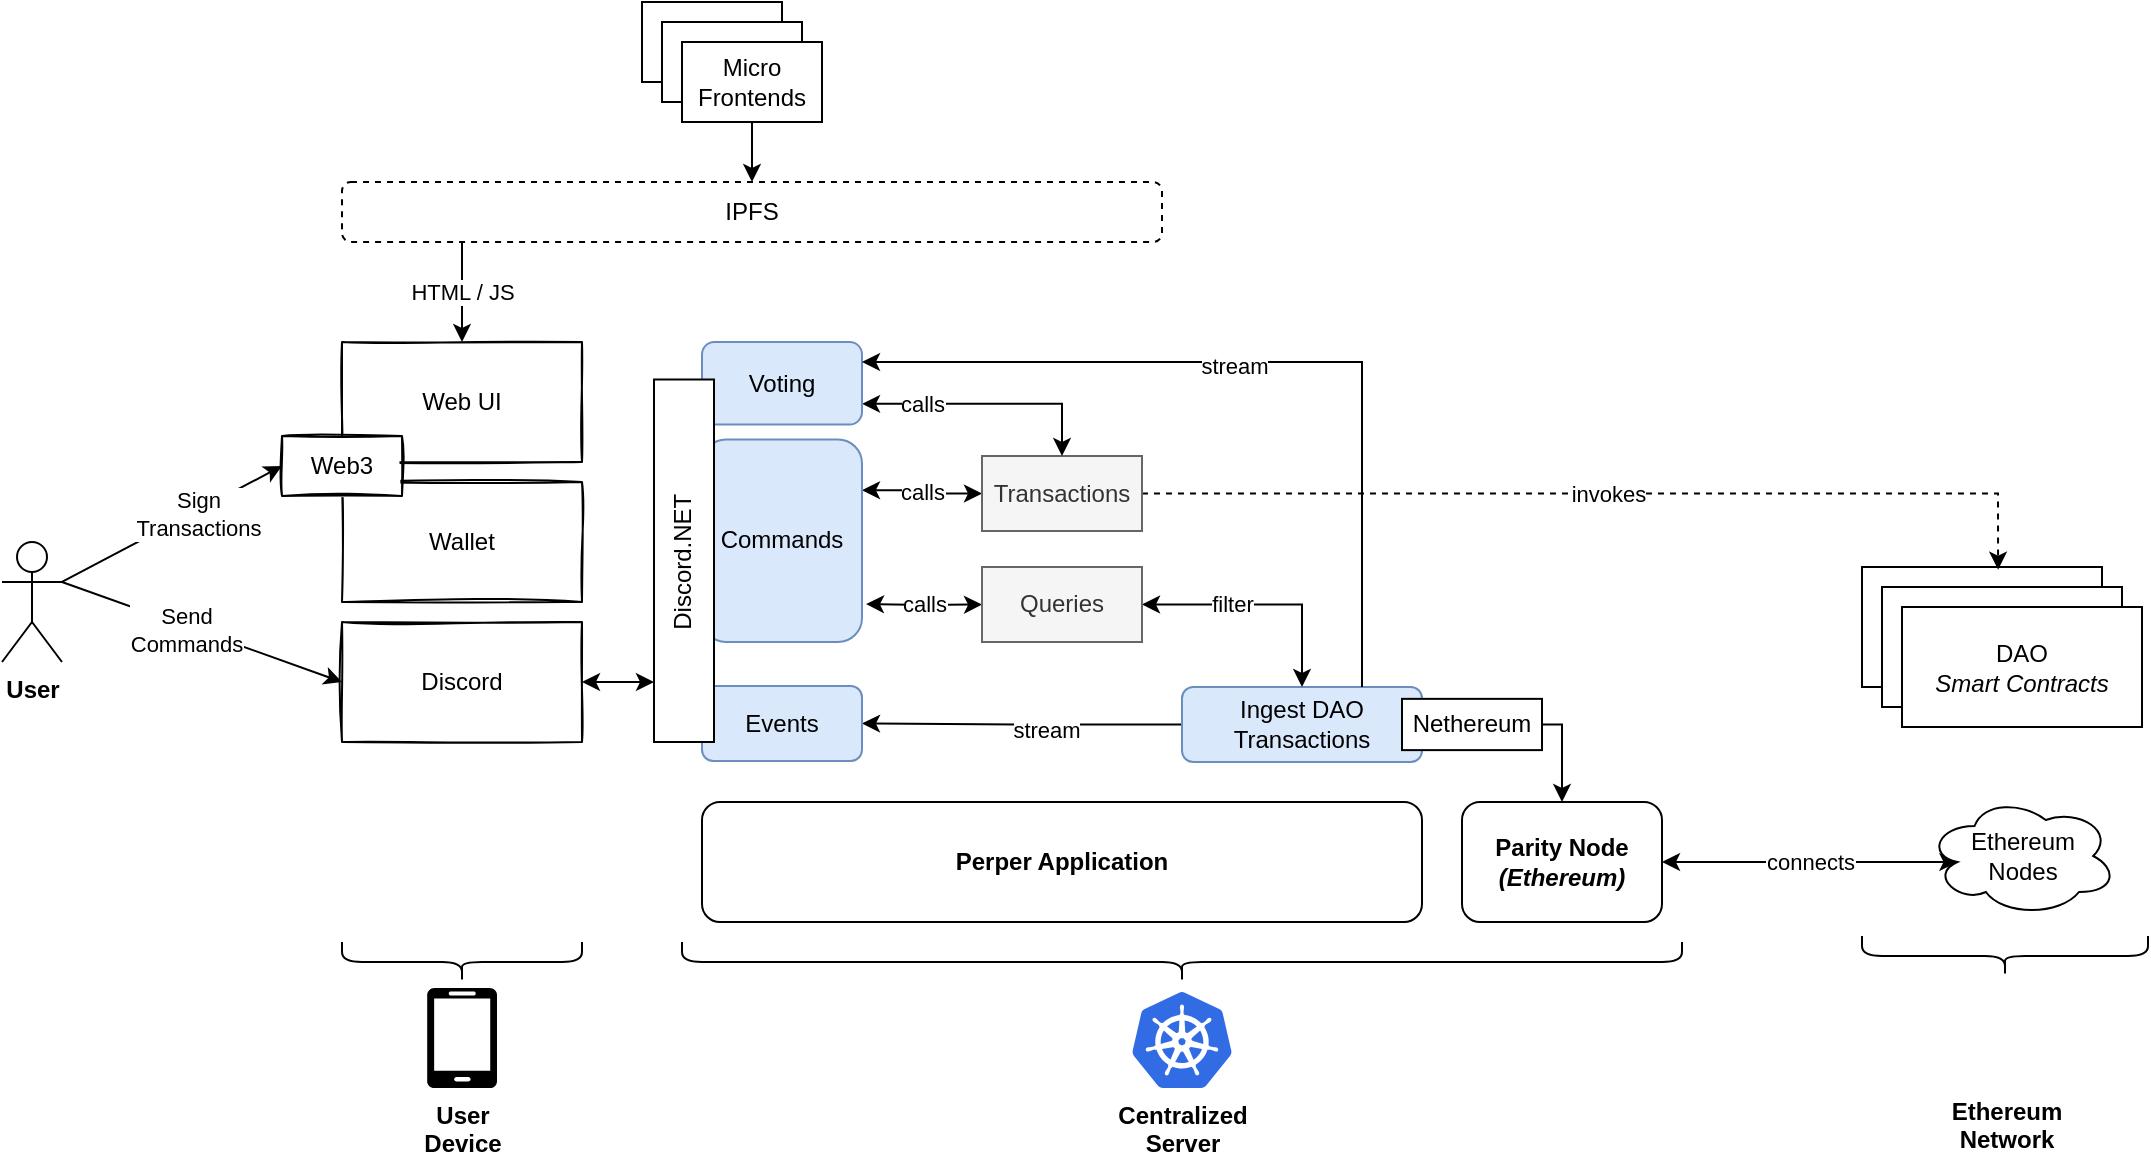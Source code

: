 <mxfile version="14.9.5" type="github">
  <diagram id="rnWuezDNMW71eREbhoyn" name="Page-1">
    <mxGraphModel dx="1888" dy="579" grid="1" gridSize="10" guides="1" tooltips="1" connect="1" arrows="1" fold="1" page="1" pageScale="1" pageWidth="850" pageHeight="1100" math="0" shadow="0">
      <root>
        <mxCell id="0" />
        <mxCell id="1" parent="0" />
        <mxCell id="7_TfvVV6yA6XL2RTCpmT-36" value="connects" style="edgeStyle=orthogonalEdgeStyle;rounded=0;orthogonalLoop=1;jettySize=auto;html=1;entryX=0.16;entryY=0.55;entryDx=0;entryDy=0;entryPerimeter=0;startArrow=classic;startFill=1;" parent="1" source="7_TfvVV6yA6XL2RTCpmT-3" target="7_TfvVV6yA6XL2RTCpmT-9" edge="1">
          <mxGeometry relative="1" as="geometry" />
        </mxCell>
        <mxCell id="7_TfvVV6yA6XL2RTCpmT-3" value="Parity Node&lt;br&gt;&lt;i&gt;(Ethereum)&lt;/i&gt;" style="rounded=1;whiteSpace=wrap;html=1;fontStyle=1" parent="1" vertex="1">
          <mxGeometry x="420" y="440" width="100" height="60" as="geometry" />
        </mxCell>
        <mxCell id="7_TfvVV6yA6XL2RTCpmT-4" value="Discord" style="rounded=0;whiteSpace=wrap;html=1;sketch=1;" parent="1" vertex="1">
          <mxGeometry x="-140" y="350" width="120" height="60" as="geometry" />
        </mxCell>
        <mxCell id="7_TfvVV6yA6XL2RTCpmT-5" value="User" style="shape=umlActor;verticalLabelPosition=bottom;verticalAlign=top;html=1;outlineConnect=0;fontStyle=1" parent="1" vertex="1">
          <mxGeometry x="-310" y="310" width="30" height="60" as="geometry" />
        </mxCell>
        <mxCell id="7_TfvVV6yA6XL2RTCpmT-9" value="Ethereum&lt;br&gt;Nodes" style="ellipse;shape=cloud;whiteSpace=wrap;html=1;" parent="1" vertex="1">
          <mxGeometry x="652.5" y="437" width="95" height="60" as="geometry" />
        </mxCell>
        <mxCell id="7_TfvVV6yA6XL2RTCpmT-8" value="Web UI" style="rounded=0;whiteSpace=wrap;html=1;sketch=1;" parent="1" vertex="1">
          <mxGeometry x="-140" y="210" width="120" height="60" as="geometry" />
        </mxCell>
        <mxCell id="7_TfvVV6yA6XL2RTCpmT-10" value="Apocryph DAO" style="rounded=0;whiteSpace=wrap;html=1;" parent="1" vertex="1">
          <mxGeometry x="620" y="322.5" width="120" height="60" as="geometry" />
        </mxCell>
        <mxCell id="7_TfvVV6yA6XL2RTCpmT-11" value="Apocryph DAO" style="rounded=0;whiteSpace=wrap;html=1;" parent="1" vertex="1">
          <mxGeometry x="630" y="332.5" width="120" height="60" as="geometry" />
        </mxCell>
        <mxCell id="7_TfvVV6yA6XL2RTCpmT-12" value="DAO&lt;br&gt;&lt;i&gt;Smart Contracts&lt;/i&gt;" style="rounded=0;whiteSpace=wrap;html=1;" parent="1" vertex="1">
          <mxGeometry x="640" y="342.5" width="120" height="60" as="geometry" />
        </mxCell>
        <mxCell id="7_TfvVV6yA6XL2RTCpmT-48" style="edgeStyle=orthogonalEdgeStyle;rounded=0;orthogonalLoop=1;jettySize=auto;html=1;entryX=1;entryY=0.5;entryDx=0;entryDy=0;startArrow=none;startFill=0;" parent="1" source="7_TfvVV6yA6XL2RTCpmT-13" target="7_TfvVV6yA6XL2RTCpmT-40" edge="1">
          <mxGeometry relative="1" as="geometry" />
        </mxCell>
        <mxCell id="7_TfvVV6yA6XL2RTCpmT-68" value="stream" style="edgeLabel;html=1;align=center;verticalAlign=middle;resizable=0;points=[];" parent="7_TfvVV6yA6XL2RTCpmT-48" vertex="1" connectable="0">
          <mxGeometry x="-0.148" y="2" relative="1" as="geometry">
            <mxPoint as="offset" />
          </mxGeometry>
        </mxCell>
        <mxCell id="7_TfvVV6yA6XL2RTCpmT-13" value="Ingest DAO&lt;br&gt;Transactions" style="rounded=1;whiteSpace=wrap;html=1;fillColor=#dae8fc;strokeColor=#6c8ebf;" parent="1" vertex="1">
          <mxGeometry x="280" y="382.5" width="120" height="37.5" as="geometry" />
        </mxCell>
        <mxCell id="7_TfvVV6yA6XL2RTCpmT-6" value="Wallet" style="rounded=0;whiteSpace=wrap;html=1;sketch=1;" parent="1" vertex="1">
          <mxGeometry x="-140" y="280" width="120" height="60" as="geometry" />
        </mxCell>
        <mxCell id="7_TfvVV6yA6XL2RTCpmT-7" value="Web3" style="rounded=0;whiteSpace=wrap;html=1;sketch=1;" parent="1" vertex="1">
          <mxGeometry x="-170" y="257" width="60" height="30" as="geometry" />
        </mxCell>
        <mxCell id="7_TfvVV6yA6XL2RTCpmT-22" value="" style="endArrow=classic;html=1;exitX=1;exitY=0.333;exitDx=0;exitDy=0;exitPerimeter=0;entryX=0;entryY=0.5;entryDx=0;entryDy=0;" parent="1" source="7_TfvVV6yA6XL2RTCpmT-5" target="7_TfvVV6yA6XL2RTCpmT-4" edge="1">
          <mxGeometry width="50" height="50" relative="1" as="geometry">
            <mxPoint x="-40" y="320" as="sourcePoint" />
            <mxPoint x="10" y="270" as="targetPoint" />
          </mxGeometry>
        </mxCell>
        <mxCell id="7_TfvVV6yA6XL2RTCpmT-25" value="Send&lt;br&gt;Commands" style="edgeLabel;html=1;align=center;verticalAlign=middle;resizable=0;points=[];" parent="7_TfvVV6yA6XL2RTCpmT-22" vertex="1" connectable="0">
          <mxGeometry x="-0.109" y="-2" relative="1" as="geometry">
            <mxPoint as="offset" />
          </mxGeometry>
        </mxCell>
        <mxCell id="7_TfvVV6yA6XL2RTCpmT-23" value="" style="endArrow=classic;html=1;exitX=1;exitY=0.333;exitDx=0;exitDy=0;exitPerimeter=0;entryX=0;entryY=0.5;entryDx=0;entryDy=0;" parent="1" source="7_TfvVV6yA6XL2RTCpmT-5" target="7_TfvVV6yA6XL2RTCpmT-7" edge="1">
          <mxGeometry width="50" height="50" relative="1" as="geometry">
            <mxPoint x="-290" y="310" as="sourcePoint" />
            <mxPoint x="-210" y="260" as="targetPoint" />
          </mxGeometry>
        </mxCell>
        <mxCell id="7_TfvVV6yA6XL2RTCpmT-24" value="Sign &lt;br&gt;Transactions" style="edgeLabel;html=1;align=center;verticalAlign=middle;resizable=0;points=[];" parent="7_TfvVV6yA6XL2RTCpmT-23" vertex="1" connectable="0">
          <mxGeometry x="0.218" y="-1" relative="1" as="geometry">
            <mxPoint as="offset" />
          </mxGeometry>
        </mxCell>
        <mxCell id="7_TfvVV6yA6XL2RTCpmT-29" value="User &lt;br&gt;Device" style="verticalLabelPosition=bottom;html=1;verticalAlign=top;align=center;strokeColor=none;shape=mxgraph.azure.mobile;pointerEvents=1;fillColor=#000000;fontStyle=1" parent="1" vertex="1">
          <mxGeometry x="-97.5" y="533" width="35" height="50" as="geometry" />
        </mxCell>
        <mxCell id="7_TfvVV6yA6XL2RTCpmT-33" value="Ethereum&lt;br&gt;Network" style="shape=image;html=1;verticalAlign=top;verticalLabelPosition=bottom;labelBackgroundColor=#ffffff;imageAspect=0;aspect=fixed;image=https://cdn4.iconfinder.com/data/icons/logos-brands-5/24/ethereum-128.png;fillColor=#000000;fontStyle=1" parent="1" vertex="1">
          <mxGeometry x="667" y="531.5" width="49" height="49" as="geometry" />
        </mxCell>
        <mxCell id="7_TfvVV6yA6XL2RTCpmT-37" value="&lt;b&gt;Perper Application&lt;/b&gt;" style="rounded=1;whiteSpace=wrap;html=1;fillColor=#FFFFFF;" parent="1" vertex="1">
          <mxGeometry x="40" y="440" width="360" height="60" as="geometry" />
        </mxCell>
        <mxCell id="7_TfvVV6yA6XL2RTCpmT-31" value="&lt;b&gt;Centralized&lt;br&gt;Server&lt;br&gt;&lt;/b&gt;" style="aspect=fixed;html=1;points=[];align=center;image;fontSize=12;image=img/lib/mscae/Kubernetes.svg;fillColor=#000000;" parent="1" vertex="1">
          <mxGeometry x="255" y="535" width="50" height="48" as="geometry" />
        </mxCell>
        <mxCell id="7_TfvVV6yA6XL2RTCpmT-40" value="Events" style="rounded=1;whiteSpace=wrap;html=1;fillColor=#dae8fc;strokeColor=#6c8ebf;" parent="1" vertex="1">
          <mxGeometry x="40" y="382" width="80" height="37.5" as="geometry" />
        </mxCell>
        <mxCell id="7_TfvVV6yA6XL2RTCpmT-46" value="calls" style="edgeStyle=orthogonalEdgeStyle;rounded=0;orthogonalLoop=1;jettySize=auto;html=1;startArrow=classic;startFill=1;" parent="1" target="7_TfvVV6yA6XL2RTCpmT-44" edge="1">
          <mxGeometry relative="1" as="geometry">
            <mxPoint x="122" y="341" as="sourcePoint" />
          </mxGeometry>
        </mxCell>
        <mxCell id="7_TfvVV6yA6XL2RTCpmT-52" value="calls" style="edgeStyle=orthogonalEdgeStyle;rounded=0;orthogonalLoop=1;jettySize=auto;html=1;exitX=1;exitY=0.25;exitDx=0;exitDy=0;startArrow=classic;startFill=1;" parent="1" source="7_TfvVV6yA6XL2RTCpmT-43" target="7_TfvVV6yA6XL2RTCpmT-51" edge="1">
          <mxGeometry relative="1" as="geometry" />
        </mxCell>
        <mxCell id="7_TfvVV6yA6XL2RTCpmT-43" value="Commands" style="rounded=1;whiteSpace=wrap;html=1;sketch=0;fillColor=#dae8fc;strokeColor=#6c8ebf;" parent="1" vertex="1">
          <mxGeometry x="40" y="258.75" width="80" height="101.25" as="geometry" />
        </mxCell>
        <mxCell id="7_TfvVV6yA6XL2RTCpmT-47" style="edgeStyle=orthogonalEdgeStyle;rounded=0;orthogonalLoop=1;jettySize=auto;html=1;entryX=0.5;entryY=0;entryDx=0;entryDy=0;startArrow=classic;startFill=1;" parent="1" source="7_TfvVV6yA6XL2RTCpmT-44" target="7_TfvVV6yA6XL2RTCpmT-13" edge="1">
          <mxGeometry relative="1" as="geometry" />
        </mxCell>
        <mxCell id="7_TfvVV6yA6XL2RTCpmT-67" value="filter" style="edgeLabel;html=1;align=center;verticalAlign=middle;resizable=0;points=[];" parent="7_TfvVV6yA6XL2RTCpmT-47" vertex="1" connectable="0">
          <mxGeometry x="0.066" relative="1" as="geometry">
            <mxPoint x="-20" y="-1" as="offset" />
          </mxGeometry>
        </mxCell>
        <mxCell id="7_TfvVV6yA6XL2RTCpmT-44" value="Queries" style="rounded=0;whiteSpace=wrap;html=1;sketch=0;fillColor=#f5f5f5;strokeColor=#666666;fontColor=#333333;" parent="1" vertex="1">
          <mxGeometry x="180" y="322.5" width="80" height="37.5" as="geometry" />
        </mxCell>
        <mxCell id="7_TfvVV6yA6XL2RTCpmT-61" value="invokes" style="edgeStyle=orthogonalEdgeStyle;rounded=0;orthogonalLoop=1;jettySize=auto;html=1;entryX=0.567;entryY=0.022;entryDx=0;entryDy=0;entryPerimeter=0;startArrow=none;startFill=0;dashed=1;" parent="1" source="7_TfvVV6yA6XL2RTCpmT-51" target="7_TfvVV6yA6XL2RTCpmT-10" edge="1">
          <mxGeometry relative="1" as="geometry" />
        </mxCell>
        <mxCell id="7_TfvVV6yA6XL2RTCpmT-51" value="Transactions" style="rounded=0;whiteSpace=wrap;html=1;sketch=0;fillColor=#f5f5f5;strokeColor=#666666;fontColor=#333333;" parent="1" vertex="1">
          <mxGeometry x="180" y="267" width="80" height="37.5" as="geometry" />
        </mxCell>
        <mxCell id="7_TfvVV6yA6XL2RTCpmT-55" value="HTML / JS" style="edgeStyle=orthogonalEdgeStyle;rounded=0;orthogonalLoop=1;jettySize=auto;html=1;entryX=0.5;entryY=0;entryDx=0;entryDy=0;startArrow=none;startFill=0;" parent="1" source="7_TfvVV6yA6XL2RTCpmT-53" target="7_TfvVV6yA6XL2RTCpmT-8" edge="1">
          <mxGeometry relative="1" as="geometry">
            <Array as="points">
              <mxPoint x="-80" y="180" />
              <mxPoint x="-80" y="180" />
            </Array>
          </mxGeometry>
        </mxCell>
        <mxCell id="7_TfvVV6yA6XL2RTCpmT-53" value="IPFS" style="rounded=1;whiteSpace=wrap;html=1;sketch=0;fillColor=#FFFFFF;dashed=1;" parent="1" vertex="1">
          <mxGeometry x="-140" y="130" width="410" height="30" as="geometry" />
        </mxCell>
        <mxCell id="7_TfvVV6yA6XL2RTCpmT-58" value="" style="rounded=0;whiteSpace=wrap;html=1;" parent="1" vertex="1">
          <mxGeometry x="10" y="40" width="70" height="40" as="geometry" />
        </mxCell>
        <mxCell id="7_TfvVV6yA6XL2RTCpmT-59" value="" style="rounded=0;whiteSpace=wrap;html=1;" parent="1" vertex="1">
          <mxGeometry x="20" y="50" width="70" height="40" as="geometry" />
        </mxCell>
        <mxCell id="7_TfvVV6yA6XL2RTCpmT-70" value="" style="edgeStyle=orthogonalEdgeStyle;rounded=0;orthogonalLoop=1;jettySize=auto;html=1;startArrow=none;startFill=0;" parent="1" source="7_TfvVV6yA6XL2RTCpmT-60" target="7_TfvVV6yA6XL2RTCpmT-53" edge="1">
          <mxGeometry relative="1" as="geometry" />
        </mxCell>
        <mxCell id="7_TfvVV6yA6XL2RTCpmT-60" value="Micro &lt;br&gt;Frontends" style="rounded=0;whiteSpace=wrap;html=1;" parent="1" vertex="1">
          <mxGeometry x="30" y="60" width="70" height="40" as="geometry" />
        </mxCell>
        <mxCell id="7_TfvVV6yA6XL2RTCpmT-63" value="" style="shape=curlyBracket;whiteSpace=wrap;html=1;rounded=1;sketch=0;fillColor=#FFFFFF;rotation=-90;" parent="1" vertex="1">
          <mxGeometry x="-90" y="460" width="20" height="120" as="geometry" />
        </mxCell>
        <mxCell id="7_TfvVV6yA6XL2RTCpmT-64" value="" style="shape=curlyBracket;whiteSpace=wrap;html=1;rounded=1;sketch=0;fillColor=#FFFFFF;rotation=-90;" parent="1" vertex="1">
          <mxGeometry x="270" y="270" width="20" height="500" as="geometry" />
        </mxCell>
        <mxCell id="7_TfvVV6yA6XL2RTCpmT-65" value="" style="shape=curlyBracket;whiteSpace=wrap;html=1;rounded=1;sketch=0;fillColor=#FFFFFF;rotation=-90;" parent="1" vertex="1">
          <mxGeometry x="681.5" y="445.5" width="20" height="143" as="geometry" />
        </mxCell>
        <mxCell id="7_TfvVV6yA6XL2RTCpmT-72" value="" style="edgeStyle=orthogonalEdgeStyle;rounded=0;orthogonalLoop=1;jettySize=auto;html=1;startArrow=none;startFill=0;exitX=1;exitY=0.5;exitDx=0;exitDy=0;" parent="1" source="7_TfvVV6yA6XL2RTCpmT-71" target="7_TfvVV6yA6XL2RTCpmT-3" edge="1">
          <mxGeometry relative="1" as="geometry">
            <Array as="points">
              <mxPoint x="470" y="401" />
            </Array>
          </mxGeometry>
        </mxCell>
        <mxCell id="7_TfvVV6yA6XL2RTCpmT-71" value="Nethereum" style="rounded=0;whiteSpace=wrap;html=1;sketch=0;horizontal=1;" parent="1" vertex="1">
          <mxGeometry x="390" y="388.43" width="70" height="25.63" as="geometry" />
        </mxCell>
        <mxCell id="E6ZG-mlLFBpx1Wo-e1lC-3" value="calls" style="edgeStyle=orthogonalEdgeStyle;rounded=0;orthogonalLoop=1;jettySize=auto;html=1;entryX=0.5;entryY=0;entryDx=0;entryDy=0;exitX=1;exitY=0.75;exitDx=0;exitDy=0;startArrow=classic;startFill=1;" edge="1" parent="1" source="E6ZG-mlLFBpx1Wo-e1lC-2" target="7_TfvVV6yA6XL2RTCpmT-51">
          <mxGeometry x="-0.524" relative="1" as="geometry">
            <Array as="points">
              <mxPoint x="220" y="241" />
            </Array>
            <mxPoint as="offset" />
          </mxGeometry>
        </mxCell>
        <mxCell id="E6ZG-mlLFBpx1Wo-e1lC-2" value="Voting" style="rounded=1;whiteSpace=wrap;html=1;sketch=0;fillColor=#dae8fc;strokeColor=#6c8ebf;" vertex="1" parent="1">
          <mxGeometry x="40" y="210" width="80" height="41.25" as="geometry" />
        </mxCell>
        <mxCell id="7_TfvVV6yA6XL2RTCpmT-49" value="Discord.NET" style="rounded=0;whiteSpace=wrap;html=1;sketch=0;horizontal=0;" parent="1" vertex="1">
          <mxGeometry x="16" y="228.75" width="30" height="181.25" as="geometry" />
        </mxCell>
        <mxCell id="E6ZG-mlLFBpx1Wo-e1lC-4" style="edgeStyle=orthogonalEdgeStyle;rounded=0;orthogonalLoop=1;jettySize=auto;html=1;startArrow=none;startFill=0;exitX=0.75;exitY=0;exitDx=0;exitDy=0;" edge="1" parent="1" source="7_TfvVV6yA6XL2RTCpmT-13">
          <mxGeometry relative="1" as="geometry">
            <mxPoint x="290" y="411.3" as="sourcePoint" />
            <mxPoint x="120" y="220" as="targetPoint" />
            <Array as="points">
              <mxPoint x="370" y="220" />
            </Array>
          </mxGeometry>
        </mxCell>
        <mxCell id="E6ZG-mlLFBpx1Wo-e1lC-5" value="stream" style="edgeLabel;html=1;align=center;verticalAlign=middle;resizable=0;points=[];" vertex="1" connectable="0" parent="E6ZG-mlLFBpx1Wo-e1lC-4">
          <mxGeometry x="-0.148" y="2" relative="1" as="geometry">
            <mxPoint x="-51" as="offset" />
          </mxGeometry>
        </mxCell>
        <mxCell id="E6ZG-mlLFBpx1Wo-e1lC-6" value="" style="endArrow=classic;startArrow=classic;html=1;entryX=1;entryY=0.5;entryDx=0;entryDy=0;" edge="1" parent="1" target="7_TfvVV6yA6XL2RTCpmT-4">
          <mxGeometry width="50" height="50" relative="1" as="geometry">
            <mxPoint x="16" y="380" as="sourcePoint" />
            <mxPoint x="20" y="370" as="targetPoint" />
          </mxGeometry>
        </mxCell>
      </root>
    </mxGraphModel>
  </diagram>
</mxfile>
